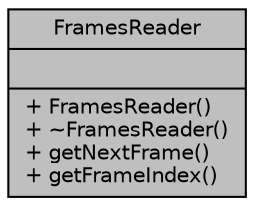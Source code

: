 digraph "FramesReader"
{
  edge [fontname="Helvetica",fontsize="10",labelfontname="Helvetica",labelfontsize="10"];
  node [fontname="Helvetica",fontsize="10",shape=record];
  Node1 [label="{FramesReader\n||+ FramesReader()\l+ ~FramesReader()\l+ getNextFrame()\l+ getFrameIndex()\l}",height=0.2,width=0.4,color="black", fillcolor="grey75", style="filled", fontcolor="black"];
}
